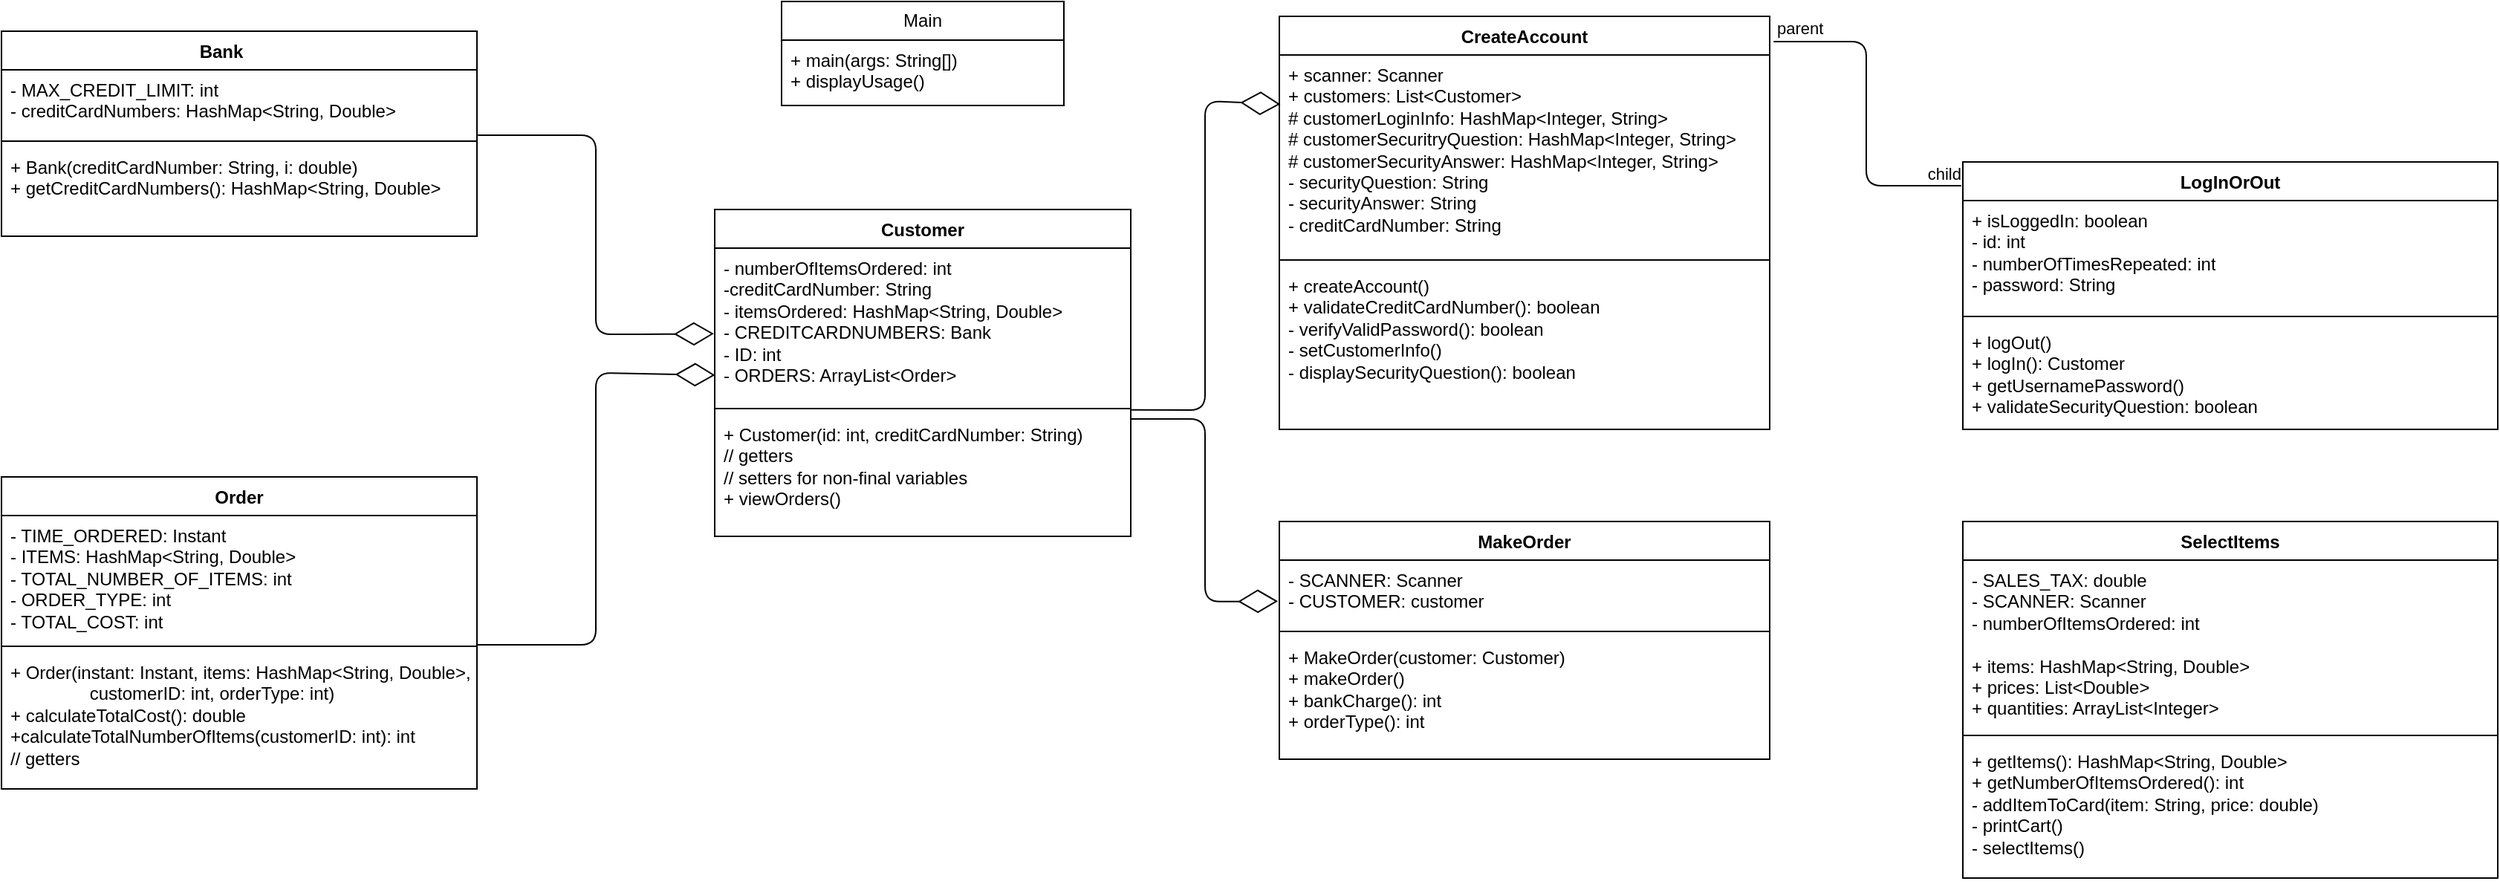 <mxfile version="24.6.5" type="github">
  <diagram id="C5RBs43oDa-KdzZeNtuy" name="Page-1">
    <mxGraphModel dx="2893" dy="1606" grid="1" gridSize="10" guides="1" tooltips="1" connect="1" arrows="1" fold="1" page="0" pageScale="1" pageWidth="827" pageHeight="1169" math="0" shadow="0">
      <root>
        <mxCell id="WIyWlLk6GJQsqaUBKTNV-0" />
        <mxCell id="WIyWlLk6GJQsqaUBKTNV-1" parent="WIyWlLk6GJQsqaUBKTNV-0" />
        <mxCell id="_u_Hbc2MwsH1nvTyMpZz-0" value="Bank&lt;span style=&quot;white-space: pre;&quot;&gt;&#x9;&lt;/span&gt;" style="swimlane;fontStyle=1;align=center;verticalAlign=top;childLayout=stackLayout;horizontal=1;startSize=26;horizontalStack=0;resizeParent=1;resizeParentMax=0;resizeLast=0;collapsible=1;marginBottom=0;whiteSpace=wrap;html=1;labelBackgroundColor=none;rounded=0;" parent="WIyWlLk6GJQsqaUBKTNV-1" vertex="1">
          <mxGeometry x="-760" y="-110" width="320" height="138" as="geometry" />
        </mxCell>
        <mxCell id="_u_Hbc2MwsH1nvTyMpZz-1" value="&lt;div&gt;- MAX_CREDIT_LIMIT: int&lt;/div&gt;&lt;div&gt;- creditCardNumbers: HashMap&amp;lt;String, Double&amp;gt;&lt;br&gt;&lt;/div&gt;" style="text;align=left;verticalAlign=top;spacingLeft=4;spacingRight=4;overflow=hidden;rotatable=0;points=[[0,0.5],[1,0.5]];portConstraint=eastwest;whiteSpace=wrap;html=1;labelBackgroundColor=none;rounded=0;" parent="_u_Hbc2MwsH1nvTyMpZz-0" vertex="1">
          <mxGeometry y="26" width="320" height="44" as="geometry" />
        </mxCell>
        <mxCell id="w4r4VQ1xlX7BL1_1JhMA-0" value="" style="line;strokeWidth=1;fillColor=none;align=left;verticalAlign=middle;spacingTop=-1;spacingLeft=3;spacingRight=3;rotatable=0;labelPosition=right;points=[];portConstraint=eastwest;strokeColor=inherit;" parent="_u_Hbc2MwsH1nvTyMpZz-0" vertex="1">
          <mxGeometry y="70" width="320" height="8" as="geometry" />
        </mxCell>
        <mxCell id="_u_Hbc2MwsH1nvTyMpZz-3" value="&lt;div&gt;+ Bank(creditCardNumber: String, i: double)&lt;/div&gt;&lt;div&gt;+ getCreditCardNumbers(): HashMap&amp;lt;String, Double&amp;gt;&lt;br&gt;&lt;/div&gt;" style="text;align=left;verticalAlign=top;spacingLeft=4;spacingRight=4;overflow=hidden;rotatable=0;points=[[0,0.5],[1,0.5]];portConstraint=eastwest;whiteSpace=wrap;html=1;labelBackgroundColor=none;rounded=0;" parent="_u_Hbc2MwsH1nvTyMpZz-0" vertex="1">
          <mxGeometry y="78" width="320" height="60" as="geometry" />
        </mxCell>
        <mxCell id="_u_Hbc2MwsH1nvTyMpZz-5" value="CreateAccount" style="swimlane;fontStyle=1;align=center;verticalAlign=top;childLayout=stackLayout;horizontal=1;startSize=26;horizontalStack=0;resizeParent=1;resizeParentMax=0;resizeLast=0;collapsible=1;marginBottom=0;whiteSpace=wrap;html=1;labelBackgroundColor=none;rounded=0;" parent="WIyWlLk6GJQsqaUBKTNV-1" vertex="1">
          <mxGeometry x="100" y="-120" width="330" height="278" as="geometry" />
        </mxCell>
        <mxCell id="_u_Hbc2MwsH1nvTyMpZz-6" value="&lt;div&gt;+ scanner: Scanner&lt;/div&gt;&lt;div&gt;+ customers: List&amp;lt;Customer&amp;gt;&lt;/div&gt;&lt;div&gt;# customerLoginInfo: HashMap&amp;lt;Integer, String&amp;gt;&lt;/div&gt;&lt;div&gt;# customerSecuritryQuestion: HashMap&amp;lt;Integer, String&amp;gt;&lt;/div&gt;&lt;div&gt;# customerSecurityAnswer: HashMap&amp;lt;Integer, String&amp;gt;&lt;/div&gt;&lt;div&gt;- securityQuestion: String&lt;/div&gt;&lt;div&gt;- securityAnswer: String&lt;/div&gt;&lt;div&gt;- creditCardNumber: String&lt;br&gt;&lt;/div&gt;" style="text;align=left;verticalAlign=top;spacingLeft=4;spacingRight=4;overflow=hidden;rotatable=0;points=[[0,0.5],[1,0.5]];portConstraint=eastwest;whiteSpace=wrap;html=1;labelBackgroundColor=none;rounded=0;" parent="_u_Hbc2MwsH1nvTyMpZz-5" vertex="1">
          <mxGeometry y="26" width="330" height="134" as="geometry" />
        </mxCell>
        <mxCell id="_u_Hbc2MwsH1nvTyMpZz-32" value="" style="line;strokeWidth=1;fillColor=none;align=left;verticalAlign=middle;spacingTop=-1;spacingLeft=3;spacingRight=3;rotatable=0;labelPosition=right;points=[];portConstraint=eastwest;strokeColor=inherit;" parent="_u_Hbc2MwsH1nvTyMpZz-5" vertex="1">
          <mxGeometry y="160" width="330" height="8" as="geometry" />
        </mxCell>
        <mxCell id="_u_Hbc2MwsH1nvTyMpZz-8" value="&lt;div&gt;+ createAccount()&lt;/div&gt;&lt;div&gt;+ validateCreditCardNumber(): boolean&lt;/div&gt;&lt;div&gt;- verifyValidPassword(): boolean&lt;/div&gt;&lt;div&gt;- setCustomerInfo()&lt;/div&gt;&lt;div&gt;- displaySecurityQuestion(): boolean&lt;br&gt;&lt;/div&gt;" style="text;align=left;verticalAlign=top;spacingLeft=4;spacingRight=4;overflow=hidden;rotatable=0;points=[[0,0.5],[1,0.5]];portConstraint=eastwest;whiteSpace=wrap;html=1;labelBackgroundColor=none;rounded=0;" parent="_u_Hbc2MwsH1nvTyMpZz-5" vertex="1">
          <mxGeometry y="168" width="330" height="110" as="geometry" />
        </mxCell>
        <mxCell id="_u_Hbc2MwsH1nvTyMpZz-9" value="Customer" style="swimlane;fontStyle=1;align=center;verticalAlign=top;childLayout=stackLayout;horizontal=1;startSize=26;horizontalStack=0;resizeParent=1;resizeParentMax=0;resizeLast=0;collapsible=1;marginBottom=0;whiteSpace=wrap;html=1;labelBackgroundColor=none;rounded=0;" parent="WIyWlLk6GJQsqaUBKTNV-1" vertex="1">
          <mxGeometry x="-280" y="10" width="280" height="220" as="geometry" />
        </mxCell>
        <mxCell id="_u_Hbc2MwsH1nvTyMpZz-10" value="&lt;div&gt;- numberOfItemsOrdered: int&lt;/div&gt;&lt;div&gt;-creditCardNumber: String&lt;/div&gt;&lt;div&gt;- itemsOrdered: HashMap&amp;lt;String, Double&amp;gt;&lt;/div&gt;&lt;div&gt;- CREDITCARDNUMBERS: Bank&lt;/div&gt;&lt;div&gt;- ID: int&lt;/div&gt;&lt;div&gt;- ORDERS: ArrayList&amp;lt;Order&amp;gt;&lt;br&gt;&lt;/div&gt;" style="text;align=left;verticalAlign=top;spacingLeft=4;spacingRight=4;overflow=hidden;rotatable=0;points=[[0,0.5],[1,0.5]];portConstraint=eastwest;whiteSpace=wrap;html=1;labelBackgroundColor=none;rounded=0;" parent="_u_Hbc2MwsH1nvTyMpZz-9" vertex="1">
          <mxGeometry y="26" width="280" height="104" as="geometry" />
        </mxCell>
        <mxCell id="_u_Hbc2MwsH1nvTyMpZz-11" value="" style="line;strokeWidth=1;align=left;verticalAlign=middle;spacingTop=-1;spacingLeft=3;spacingRight=3;rotatable=0;labelPosition=right;points=[];portConstraint=eastwest;labelBackgroundColor=none;rounded=0;" parent="_u_Hbc2MwsH1nvTyMpZz-9" vertex="1">
          <mxGeometry y="130" width="280" height="8" as="geometry" />
        </mxCell>
        <mxCell id="_u_Hbc2MwsH1nvTyMpZz-12" value="&lt;div&gt;+ Customer(id: int, creditCardNumber: String)&lt;/div&gt;&lt;div&gt;// getters&lt;/div&gt;&lt;div&gt;// setters for non-final variables&lt;/div&gt;&lt;div&gt;+ viewOrders()&lt;br&gt; &lt;/div&gt;" style="text;align=left;verticalAlign=top;spacingLeft=4;spacingRight=4;overflow=hidden;rotatable=0;points=[[0,0.5],[1,0.5]];portConstraint=eastwest;whiteSpace=wrap;html=1;labelBackgroundColor=none;rounded=0;" parent="_u_Hbc2MwsH1nvTyMpZz-9" vertex="1">
          <mxGeometry y="138" width="280" height="82" as="geometry" />
        </mxCell>
        <mxCell id="_u_Hbc2MwsH1nvTyMpZz-13" value="Order" style="swimlane;fontStyle=1;align=center;verticalAlign=top;childLayout=stackLayout;horizontal=1;startSize=26;horizontalStack=0;resizeParent=1;resizeParentMax=0;resizeLast=0;collapsible=1;marginBottom=0;whiteSpace=wrap;html=1;labelBackgroundColor=none;rounded=0;" parent="WIyWlLk6GJQsqaUBKTNV-1" vertex="1">
          <mxGeometry x="-760" y="190" width="320" height="210" as="geometry" />
        </mxCell>
        <mxCell id="_u_Hbc2MwsH1nvTyMpZz-14" value="&lt;div&gt;- TIME_ORDERED: Instant&lt;/div&gt;&lt;div&gt;- ITEMS: HashMap&amp;lt;String, Double&amp;gt;&lt;/div&gt;&lt;div&gt;- TOTAL_NUMBER_OF_ITEMS: int&lt;/div&gt;&lt;div&gt;- ORDER_TYPE: int&lt;/div&gt;&lt;div&gt;- TOTAL_COST: int&lt;br&gt;&lt;/div&gt;" style="text;align=left;verticalAlign=top;spacingLeft=4;spacingRight=4;overflow=hidden;rotatable=0;points=[[0,0.5],[1,0.5]];portConstraint=eastwest;whiteSpace=wrap;html=1;labelBackgroundColor=none;rounded=0;" parent="_u_Hbc2MwsH1nvTyMpZz-13" vertex="1">
          <mxGeometry y="26" width="320" height="84" as="geometry" />
        </mxCell>
        <mxCell id="_u_Hbc2MwsH1nvTyMpZz-15" value="" style="line;strokeWidth=1;align=left;verticalAlign=middle;spacingTop=-1;spacingLeft=3;spacingRight=3;rotatable=0;labelPosition=right;points=[];portConstraint=eastwest;labelBackgroundColor=none;rounded=0;" parent="_u_Hbc2MwsH1nvTyMpZz-13" vertex="1">
          <mxGeometry y="110" width="320" height="8" as="geometry" />
        </mxCell>
        <mxCell id="_u_Hbc2MwsH1nvTyMpZz-16" value="&lt;div&gt;+ Order(instant: Instant, items: HashMap&amp;lt;String, Double&amp;gt;, &lt;span style=&quot;white-space: pre;&quot;&gt;&#x9;&lt;/span&gt;&lt;span style=&quot;white-space: pre;&quot;&gt;&#x9;&lt;/span&gt;customerID: int, orderType: int)&lt;/div&gt;&lt;div&gt;+ calculateTotalCost(): double&lt;/div&gt;&lt;div&gt;+calculateTotalNumberOfItems(customerID: int): int&lt;/div&gt;&lt;div&gt;// getters&lt;br&gt;&lt;/div&gt;" style="text;align=left;verticalAlign=top;spacingLeft=4;spacingRight=4;overflow=hidden;rotatable=0;points=[[0,0.5],[1,0.5]];portConstraint=eastwest;whiteSpace=wrap;html=1;labelBackgroundColor=none;rounded=0;" parent="_u_Hbc2MwsH1nvTyMpZz-13" vertex="1">
          <mxGeometry y="118" width="320" height="92" as="geometry" />
        </mxCell>
        <mxCell id="_u_Hbc2MwsH1nvTyMpZz-21" value="" style="endArrow=diamondThin;endFill=0;endSize=24;html=1;exitX=1.002;exitY=0;exitDx=0;exitDy=0;exitPerimeter=0;entryX=-0.002;entryY=0.554;entryDx=0;entryDy=0;entryPerimeter=0;" parent="WIyWlLk6GJQsqaUBKTNV-1" source="w4r4VQ1xlX7BL1_1JhMA-0" target="_u_Hbc2MwsH1nvTyMpZz-10" edge="1">
          <mxGeometry width="160" relative="1" as="geometry">
            <mxPoint x="-436.92" y="-40" as="sourcePoint" />
            <mxPoint x="-281" y="90" as="targetPoint" />
            <Array as="points">
              <mxPoint x="-360" y="-40" />
              <mxPoint x="-360" y="94" />
              <mxPoint x="-320" y="94" />
            </Array>
          </mxGeometry>
        </mxCell>
        <mxCell id="_u_Hbc2MwsH1nvTyMpZz-22" value="" style="endArrow=diamondThin;endFill=0;endSize=24;html=1;exitX=0.998;exitY=0.379;exitDx=0;exitDy=0;exitPerimeter=0;entryX=0.001;entryY=0.822;entryDx=0;entryDy=0;entryPerimeter=0;" parent="WIyWlLk6GJQsqaUBKTNV-1" source="_u_Hbc2MwsH1nvTyMpZz-15" target="_u_Hbc2MwsH1nvTyMpZz-10" edge="1">
          <mxGeometry width="160" relative="1" as="geometry">
            <mxPoint x="-440" y="120" as="sourcePoint" />
            <mxPoint x="-280" y="120" as="targetPoint" />
            <Array as="points">
              <mxPoint x="-360" y="303" />
              <mxPoint x="-360" y="120" />
            </Array>
          </mxGeometry>
        </mxCell>
        <mxCell id="_u_Hbc2MwsH1nvTyMpZz-23" value="" style="endArrow=diamondThin;endFill=0;endSize=24;html=1;exitX=1.002;exitY=-0.038;exitDx=0;exitDy=0;exitPerimeter=0;entryX=0.002;entryY=0.247;entryDx=0;entryDy=0;entryPerimeter=0;" parent="WIyWlLk6GJQsqaUBKTNV-1" source="_u_Hbc2MwsH1nvTyMpZz-12" target="_u_Hbc2MwsH1nvTyMpZz-6" edge="1">
          <mxGeometry width="160" relative="1" as="geometry">
            <mxPoint x="-60" y="-60" as="sourcePoint" />
            <mxPoint x="100" y="-60" as="targetPoint" />
            <Array as="points">
              <mxPoint x="50" y="145" />
              <mxPoint x="50" y="-63" />
            </Array>
          </mxGeometry>
        </mxCell>
        <mxCell id="_u_Hbc2MwsH1nvTyMpZz-28" value="LogInOrOut" style="swimlane;fontStyle=1;align=center;verticalAlign=top;childLayout=stackLayout;horizontal=1;startSize=26;horizontalStack=0;resizeParent=1;resizeParentMax=0;resizeLast=0;collapsible=1;marginBottom=0;whiteSpace=wrap;html=1;" parent="WIyWlLk6GJQsqaUBKTNV-1" vertex="1">
          <mxGeometry x="560" y="-22" width="360" height="180" as="geometry">
            <mxRectangle x="560" y="-22" width="100" height="30" as="alternateBounds" />
          </mxGeometry>
        </mxCell>
        <mxCell id="_u_Hbc2MwsH1nvTyMpZz-29" value="&lt;div&gt;+ isLoggedIn: boolean&lt;/div&gt;&lt;div&gt;- id: int&lt;/div&gt;&lt;div&gt;- numberOfTimesRepeated: int&lt;/div&gt;&lt;div&gt;- password: String&lt;br&gt;&lt;/div&gt;" style="text;align=left;verticalAlign=top;spacingLeft=4;spacingRight=4;overflow=hidden;rotatable=0;points=[[0,0.5],[1,0.5]];portConstraint=eastwest;whiteSpace=wrap;html=1;" parent="_u_Hbc2MwsH1nvTyMpZz-28" vertex="1">
          <mxGeometry y="26" width="360" height="74" as="geometry" />
        </mxCell>
        <mxCell id="_u_Hbc2MwsH1nvTyMpZz-30" value="" style="line;strokeWidth=1;align=left;verticalAlign=middle;spacingTop=-1;spacingLeft=3;spacingRight=3;rotatable=0;labelPosition=right;points=[];portConstraint=eastwest;" parent="_u_Hbc2MwsH1nvTyMpZz-28" vertex="1">
          <mxGeometry y="100" width="360" height="8" as="geometry" />
        </mxCell>
        <mxCell id="_u_Hbc2MwsH1nvTyMpZz-31" value="&lt;div&gt;+ logOut()&lt;/div&gt;&lt;div&gt;+ logIn(): Customer&lt;/div&gt;&lt;div&gt;+ getUsernamePassword()&lt;/div&gt;&lt;div&gt;+ validateSecurityQuestion: boolean&lt;br&gt;&lt;/div&gt;" style="text;align=left;verticalAlign=top;spacingLeft=4;spacingRight=4;overflow=hidden;rotatable=0;points=[[0,0.5],[1,0.5]];portConstraint=eastwest;whiteSpace=wrap;html=1;" parent="_u_Hbc2MwsH1nvTyMpZz-28" vertex="1">
          <mxGeometry y="108" width="360" height="72" as="geometry" />
        </mxCell>
        <mxCell id="_u_Hbc2MwsH1nvTyMpZz-33" value="" style="endArrow=none;html=1;edgeStyle=orthogonalEdgeStyle;exitX=1.008;exitY=0.061;exitDx=0;exitDy=0;exitPerimeter=0;entryX=-0.003;entryY=0.089;entryDx=0;entryDy=0;entryPerimeter=0;" parent="WIyWlLk6GJQsqaUBKTNV-1" source="_u_Hbc2MwsH1nvTyMpZz-5" target="_u_Hbc2MwsH1nvTyMpZz-28" edge="1">
          <mxGeometry relative="1" as="geometry">
            <mxPoint x="450" y="-90" as="sourcePoint" />
            <mxPoint x="540" y="-90" as="targetPoint" />
          </mxGeometry>
        </mxCell>
        <mxCell id="_u_Hbc2MwsH1nvTyMpZz-34" value="parent" style="edgeLabel;resizable=0;html=1;align=left;verticalAlign=bottom;" parent="_u_Hbc2MwsH1nvTyMpZz-33" connectable="0" vertex="1">
          <mxGeometry x="-1" relative="1" as="geometry" />
        </mxCell>
        <mxCell id="_u_Hbc2MwsH1nvTyMpZz-35" value="child" style="edgeLabel;resizable=0;html=1;align=right;verticalAlign=bottom;" parent="_u_Hbc2MwsH1nvTyMpZz-33" connectable="0" vertex="1">
          <mxGeometry x="1" relative="1" as="geometry" />
        </mxCell>
        <mxCell id="_u_Hbc2MwsH1nvTyMpZz-36" value="MakeOrder" style="swimlane;fontStyle=1;align=center;verticalAlign=top;childLayout=stackLayout;horizontal=1;startSize=26;horizontalStack=0;resizeParent=1;resizeParentMax=0;resizeLast=0;collapsible=1;marginBottom=0;whiteSpace=wrap;html=1;" parent="WIyWlLk6GJQsqaUBKTNV-1" vertex="1">
          <mxGeometry x="100" y="220" width="330" height="160" as="geometry" />
        </mxCell>
        <mxCell id="_u_Hbc2MwsH1nvTyMpZz-37" value="&lt;div&gt;- SCANNER: Scanner&lt;/div&gt;&lt;div&gt;- CUSTOMER: customer&lt;br&gt;&lt;/div&gt;" style="text;strokeColor=none;fillColor=none;align=left;verticalAlign=top;spacingLeft=4;spacingRight=4;overflow=hidden;rotatable=0;points=[[0,0.5],[1,0.5]];portConstraint=eastwest;whiteSpace=wrap;html=1;" parent="_u_Hbc2MwsH1nvTyMpZz-36" vertex="1">
          <mxGeometry y="26" width="330" height="44" as="geometry" />
        </mxCell>
        <mxCell id="_u_Hbc2MwsH1nvTyMpZz-38" value="" style="line;strokeWidth=1;fillColor=none;align=left;verticalAlign=middle;spacingTop=-1;spacingLeft=3;spacingRight=3;rotatable=0;labelPosition=right;points=[];portConstraint=eastwest;strokeColor=inherit;" parent="_u_Hbc2MwsH1nvTyMpZz-36" vertex="1">
          <mxGeometry y="70" width="330" height="8" as="geometry" />
        </mxCell>
        <mxCell id="_u_Hbc2MwsH1nvTyMpZz-39" value="&lt;div&gt;+ MakeOrder(customer: Customer)&lt;/div&gt;&lt;div&gt;+ makeOrder()&lt;/div&gt;&lt;div&gt;+ bankCharge(): int&lt;/div&gt;&lt;div&gt;+ orderType(): int&lt;br&gt;&lt;/div&gt;" style="text;strokeColor=none;fillColor=none;align=left;verticalAlign=top;spacingLeft=4;spacingRight=4;overflow=hidden;rotatable=0;points=[[0,0.5],[1,0.5]];portConstraint=eastwest;whiteSpace=wrap;html=1;" parent="_u_Hbc2MwsH1nvTyMpZz-36" vertex="1">
          <mxGeometry y="78" width="330" height="82" as="geometry" />
        </mxCell>
        <mxCell id="_u_Hbc2MwsH1nvTyMpZz-40" value="" style="endArrow=diamondThin;endFill=0;endSize=24;html=1;entryX=-0.003;entryY=0.628;entryDx=0;entryDy=0;entryPerimeter=0;exitX=1.001;exitY=0.036;exitDx=0;exitDy=0;exitPerimeter=0;" parent="WIyWlLk6GJQsqaUBKTNV-1" source="_u_Hbc2MwsH1nvTyMpZz-12" target="_u_Hbc2MwsH1nvTyMpZz-37" edge="1">
          <mxGeometry width="160" relative="1" as="geometry">
            <mxPoint y="153" as="sourcePoint" />
            <mxPoint x="100" y="280" as="targetPoint" />
            <Array as="points">
              <mxPoint x="50" y="151" />
              <mxPoint x="50" y="274" />
            </Array>
          </mxGeometry>
        </mxCell>
        <mxCell id="_u_Hbc2MwsH1nvTyMpZz-41" value="SelectItems" style="swimlane;fontStyle=1;align=center;verticalAlign=top;childLayout=stackLayout;horizontal=1;startSize=26;horizontalStack=0;resizeParent=1;resizeParentMax=0;resizeLast=0;collapsible=1;marginBottom=0;whiteSpace=wrap;html=1;" parent="WIyWlLk6GJQsqaUBKTNV-1" vertex="1">
          <mxGeometry x="560" y="220" width="360" height="240" as="geometry" />
        </mxCell>
        <mxCell id="_u_Hbc2MwsH1nvTyMpZz-42" value="&lt;div&gt;- SALES_TAX: double&lt;/div&gt;&lt;div&gt;- SCANNER: Scanner&lt;/div&gt;&lt;div&gt;- numberOfItemsOrdered: int&lt;br&gt;&lt;/div&gt;&lt;div&gt;&lt;br&gt;&lt;/div&gt;&lt;div&gt;+ items: HashMap&amp;lt;String, Double&amp;gt;&lt;/div&gt;&lt;div&gt;+ prices: List&amp;lt;Double&amp;gt;&lt;/div&gt;&lt;div&gt;+ quantities: ArrayList&amp;lt;Integer&amp;gt;&lt;br&gt;&lt;/div&gt;" style="text;strokeColor=none;fillColor=none;align=left;verticalAlign=top;spacingLeft=4;spacingRight=4;overflow=hidden;rotatable=0;points=[[0,0.5],[1,0.5]];portConstraint=eastwest;whiteSpace=wrap;html=1;" parent="_u_Hbc2MwsH1nvTyMpZz-41" vertex="1">
          <mxGeometry y="26" width="360" height="114" as="geometry" />
        </mxCell>
        <mxCell id="_u_Hbc2MwsH1nvTyMpZz-43" value="" style="line;strokeWidth=1;fillColor=none;align=left;verticalAlign=middle;spacingTop=-1;spacingLeft=3;spacingRight=3;rotatable=0;labelPosition=right;points=[];portConstraint=eastwest;strokeColor=inherit;" parent="_u_Hbc2MwsH1nvTyMpZz-41" vertex="1">
          <mxGeometry y="140" width="360" height="8" as="geometry" />
        </mxCell>
        <mxCell id="_u_Hbc2MwsH1nvTyMpZz-44" value="&lt;div&gt;+ getItems(): HashMap&amp;lt;String, Double&amp;gt;&lt;/div&gt;&lt;div&gt;+ getNumberOfItemsOrdered(): int&lt;/div&gt;&lt;div&gt;- addItemToCard(item: String, price: double)&lt;/div&gt;&lt;div&gt;- printCart()&lt;/div&gt;&lt;div&gt;- selectItems()&lt;br&gt;&lt;/div&gt;" style="text;strokeColor=none;fillColor=none;align=left;verticalAlign=top;spacingLeft=4;spacingRight=4;overflow=hidden;rotatable=0;points=[[0,0.5],[1,0.5]];portConstraint=eastwest;whiteSpace=wrap;html=1;" parent="_u_Hbc2MwsH1nvTyMpZz-41" vertex="1">
          <mxGeometry y="148" width="360" height="92" as="geometry" />
        </mxCell>
        <mxCell id="_u_Hbc2MwsH1nvTyMpZz-50" value="Main" style="swimlane;fontStyle=0;childLayout=stackLayout;horizontal=1;startSize=26;fillColor=none;horizontalStack=0;resizeParent=1;resizeParentMax=0;resizeLast=0;collapsible=1;marginBottom=0;whiteSpace=wrap;html=1;" parent="WIyWlLk6GJQsqaUBKTNV-1" vertex="1">
          <mxGeometry x="-235" y="-130" width="190" height="70" as="geometry" />
        </mxCell>
        <mxCell id="_u_Hbc2MwsH1nvTyMpZz-51" value="&lt;div&gt;+ main(args: String[])&lt;/div&gt;&lt;div&gt;+ displayUsage()&lt;br&gt;&lt;/div&gt;" style="text;strokeColor=none;fillColor=none;align=left;verticalAlign=top;spacingLeft=4;spacingRight=4;overflow=hidden;rotatable=0;points=[[0,0.5],[1,0.5]];portConstraint=eastwest;whiteSpace=wrap;html=1;" parent="_u_Hbc2MwsH1nvTyMpZz-50" vertex="1">
          <mxGeometry y="26" width="190" height="44" as="geometry" />
        </mxCell>
      </root>
    </mxGraphModel>
  </diagram>
</mxfile>
